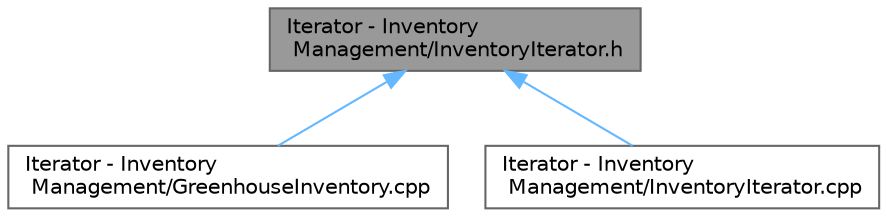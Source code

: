 digraph "Iterator - Inventory Management/InventoryIterator.h"
{
 // INTERACTIVE_SVG=YES
 // LATEX_PDF_SIZE
  bgcolor="transparent";
  edge [fontname=Helvetica,fontsize=10,labelfontname=Helvetica,labelfontsize=10];
  node [fontname=Helvetica,fontsize=10,shape=box,height=0.2,width=0.4];
  Node1 [id="Node000001",label="Iterator - Inventory\l Management/InventoryIterator.h",height=0.2,width=0.4,color="gray40", fillcolor="grey60", style="filled", fontcolor="black",tooltip="Concrete Iterator implementation for greenhouse inventory traversal."];
  Node1 -> Node2 [id="edge1_Node000001_Node000002",dir="back",color="steelblue1",style="solid",tooltip=" "];
  Node2 [id="Node000002",label="Iterator - Inventory\l Management/GreenhouseInventory.cpp",height=0.2,width=0.4,color="grey40", fillcolor="white", style="filled",URL="$_greenhouse_inventory_8cpp.html",tooltip=" "];
  Node1 -> Node3 [id="edge2_Node000001_Node000003",dir="back",color="steelblue1",style="solid",tooltip=" "];
  Node3 [id="Node000003",label="Iterator - Inventory\l Management/InventoryIterator.cpp",height=0.2,width=0.4,color="grey40", fillcolor="white", style="filled",URL="$_inventory_iterator_8cpp.html",tooltip=" "];
}
